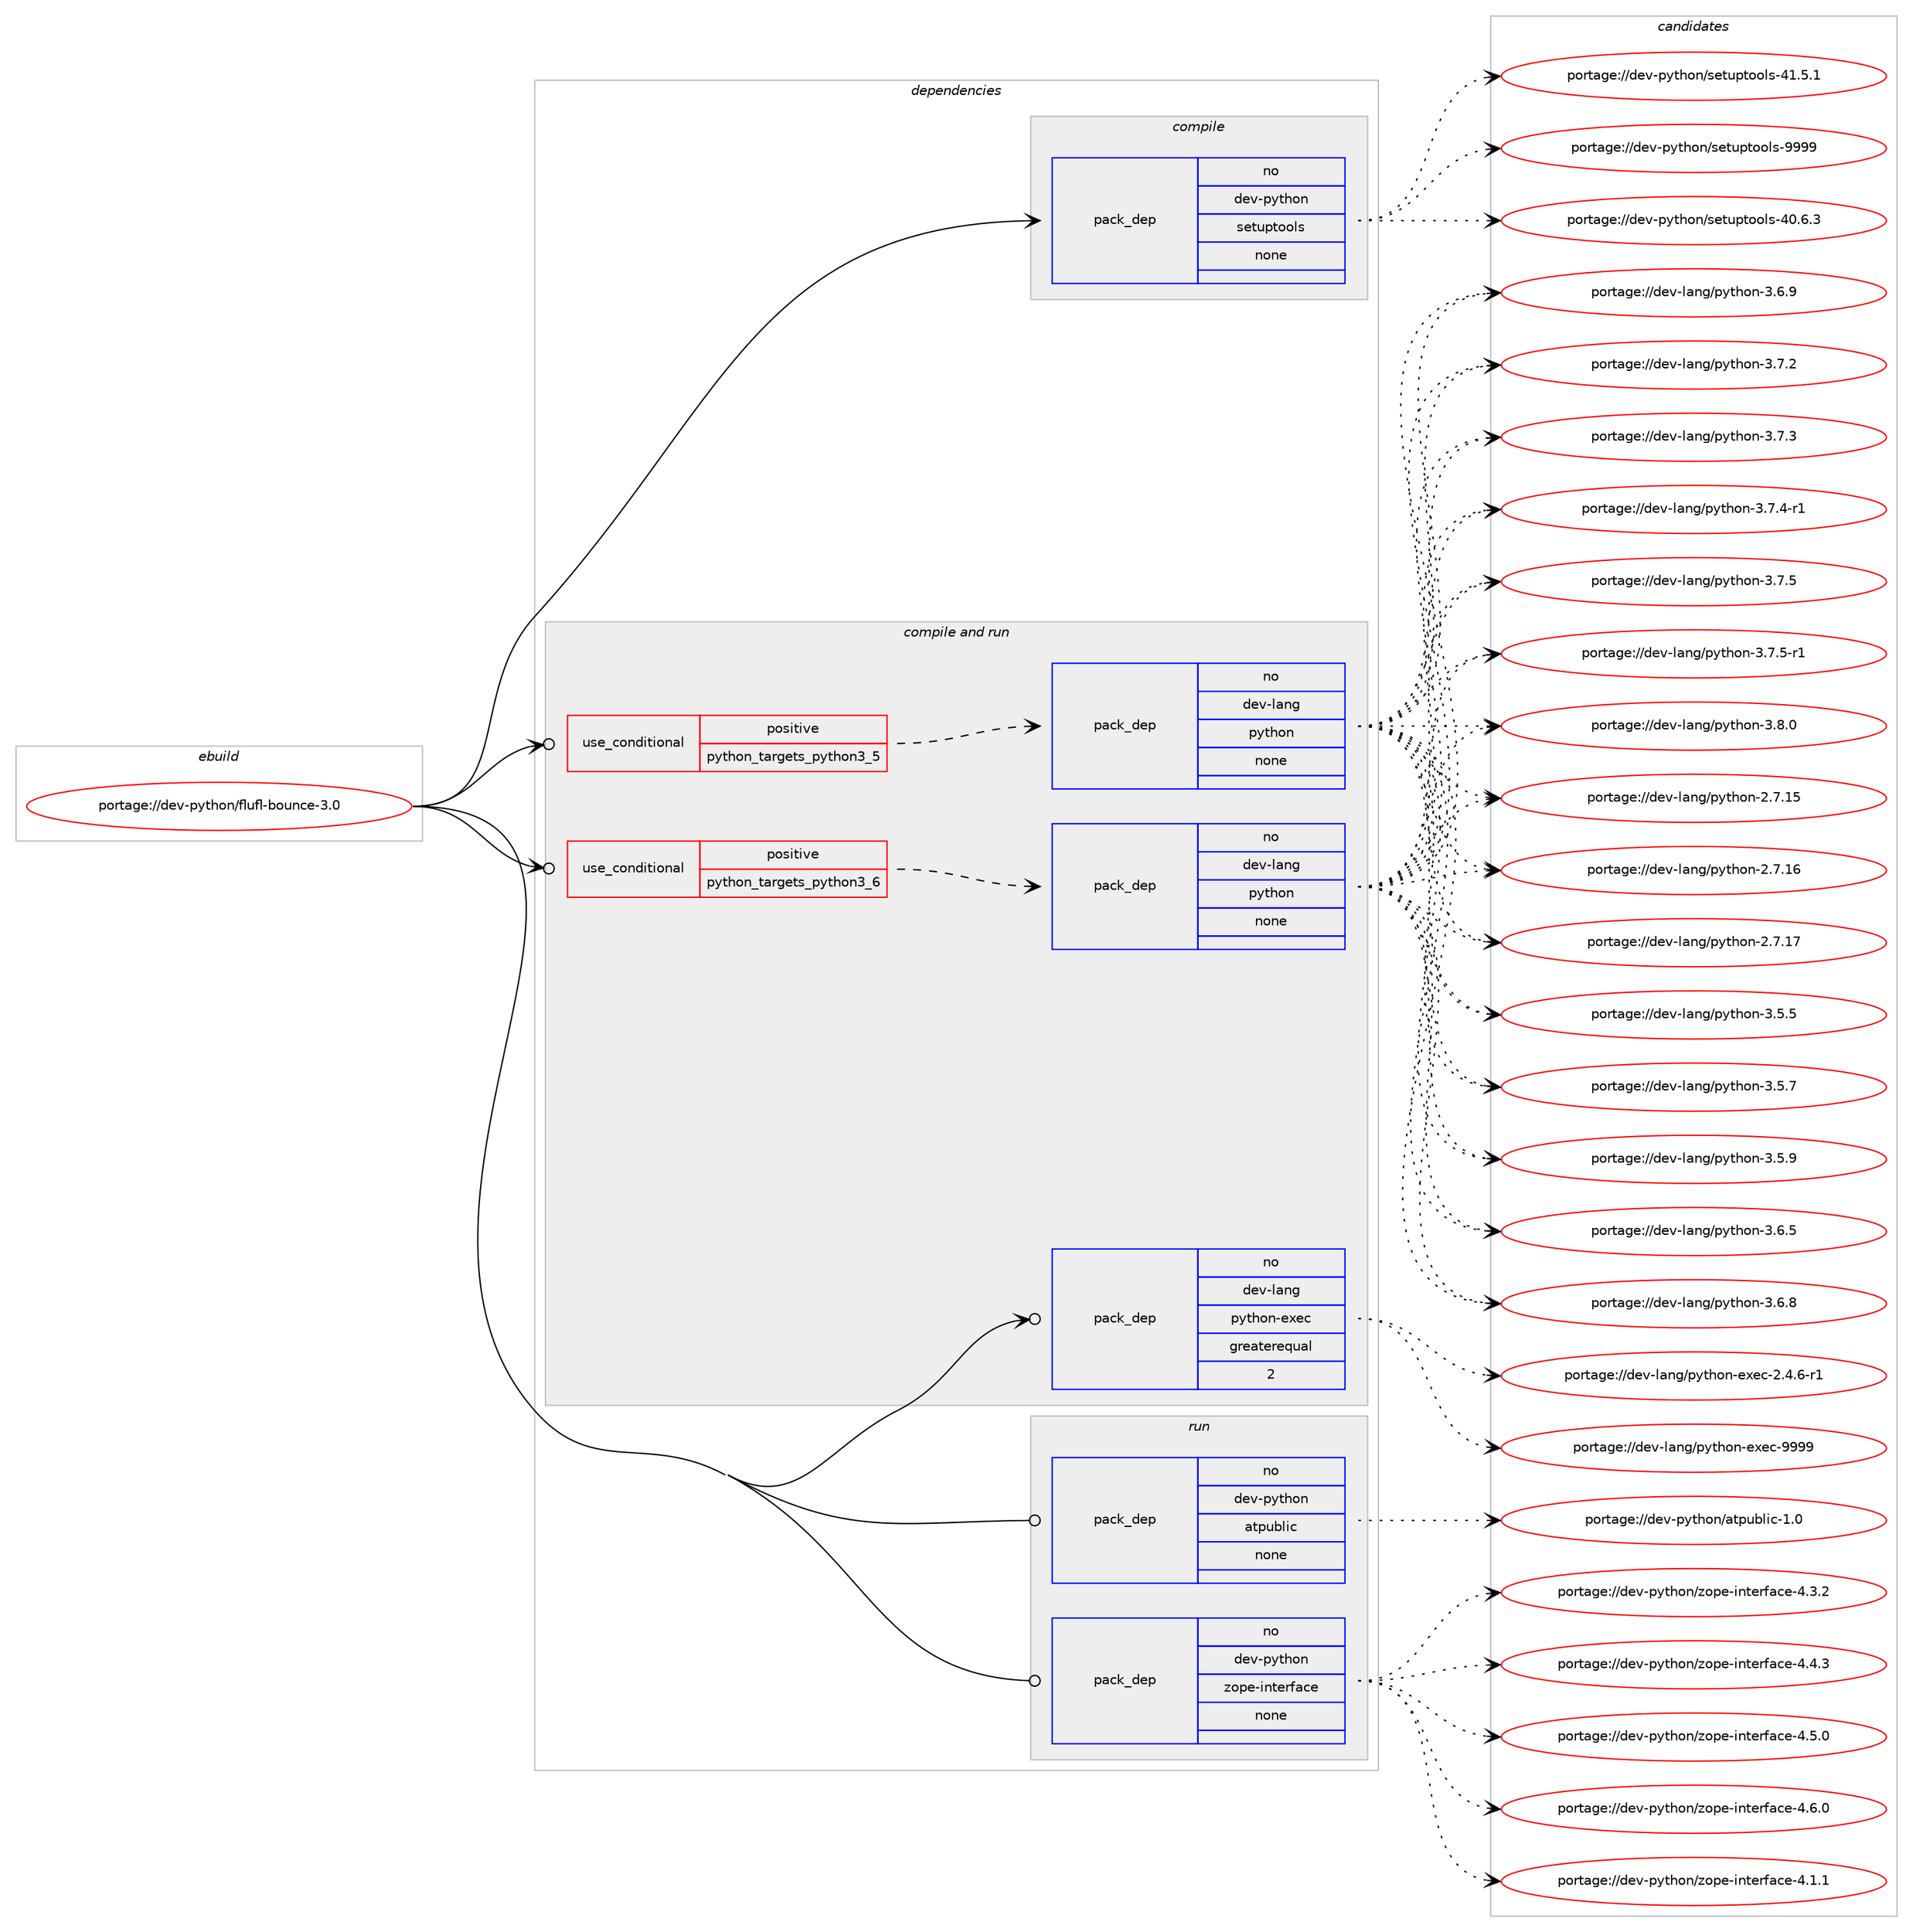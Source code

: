 digraph prolog {

# *************
# Graph options
# *************

newrank=true;
concentrate=true;
compound=true;
graph [rankdir=LR,fontname=Helvetica,fontsize=10,ranksep=1.5];#, ranksep=2.5, nodesep=0.2];
edge  [arrowhead=vee];
node  [fontname=Helvetica,fontsize=10];

# **********
# The ebuild
# **********

subgraph cluster_leftcol {
color=gray;
rank=same;
label=<<i>ebuild</i>>;
id [label="portage://dev-python/flufl-bounce-3.0", color=red, width=4, href="../dev-python/flufl-bounce-3.0.svg"];
}

# ****************
# The dependencies
# ****************

subgraph cluster_midcol {
color=gray;
label=<<i>dependencies</i>>;
subgraph cluster_compile {
fillcolor="#eeeeee";
style=filled;
label=<<i>compile</i>>;
subgraph pack108416 {
dependency140787 [label=<<TABLE BORDER="0" CELLBORDER="1" CELLSPACING="0" CELLPADDING="4" WIDTH="220"><TR><TD ROWSPAN="6" CELLPADDING="30">pack_dep</TD></TR><TR><TD WIDTH="110">no</TD></TR><TR><TD>dev-python</TD></TR><TR><TD>setuptools</TD></TR><TR><TD>none</TD></TR><TR><TD></TD></TR></TABLE>>, shape=none, color=blue];
}
id:e -> dependency140787:w [weight=20,style="solid",arrowhead="vee"];
}
subgraph cluster_compileandrun {
fillcolor="#eeeeee";
style=filled;
label=<<i>compile and run</i>>;
subgraph cond29043 {
dependency140788 [label=<<TABLE BORDER="0" CELLBORDER="1" CELLSPACING="0" CELLPADDING="4"><TR><TD ROWSPAN="3" CELLPADDING="10">use_conditional</TD></TR><TR><TD>positive</TD></TR><TR><TD>python_targets_python3_5</TD></TR></TABLE>>, shape=none, color=red];
subgraph pack108417 {
dependency140789 [label=<<TABLE BORDER="0" CELLBORDER="1" CELLSPACING="0" CELLPADDING="4" WIDTH="220"><TR><TD ROWSPAN="6" CELLPADDING="30">pack_dep</TD></TR><TR><TD WIDTH="110">no</TD></TR><TR><TD>dev-lang</TD></TR><TR><TD>python</TD></TR><TR><TD>none</TD></TR><TR><TD></TD></TR></TABLE>>, shape=none, color=blue];
}
dependency140788:e -> dependency140789:w [weight=20,style="dashed",arrowhead="vee"];
}
id:e -> dependency140788:w [weight=20,style="solid",arrowhead="odotvee"];
subgraph cond29044 {
dependency140790 [label=<<TABLE BORDER="0" CELLBORDER="1" CELLSPACING="0" CELLPADDING="4"><TR><TD ROWSPAN="3" CELLPADDING="10">use_conditional</TD></TR><TR><TD>positive</TD></TR><TR><TD>python_targets_python3_6</TD></TR></TABLE>>, shape=none, color=red];
subgraph pack108418 {
dependency140791 [label=<<TABLE BORDER="0" CELLBORDER="1" CELLSPACING="0" CELLPADDING="4" WIDTH="220"><TR><TD ROWSPAN="6" CELLPADDING="30">pack_dep</TD></TR><TR><TD WIDTH="110">no</TD></TR><TR><TD>dev-lang</TD></TR><TR><TD>python</TD></TR><TR><TD>none</TD></TR><TR><TD></TD></TR></TABLE>>, shape=none, color=blue];
}
dependency140790:e -> dependency140791:w [weight=20,style="dashed",arrowhead="vee"];
}
id:e -> dependency140790:w [weight=20,style="solid",arrowhead="odotvee"];
subgraph pack108419 {
dependency140792 [label=<<TABLE BORDER="0" CELLBORDER="1" CELLSPACING="0" CELLPADDING="4" WIDTH="220"><TR><TD ROWSPAN="6" CELLPADDING="30">pack_dep</TD></TR><TR><TD WIDTH="110">no</TD></TR><TR><TD>dev-lang</TD></TR><TR><TD>python-exec</TD></TR><TR><TD>greaterequal</TD></TR><TR><TD>2</TD></TR></TABLE>>, shape=none, color=blue];
}
id:e -> dependency140792:w [weight=20,style="solid",arrowhead="odotvee"];
}
subgraph cluster_run {
fillcolor="#eeeeee";
style=filled;
label=<<i>run</i>>;
subgraph pack108420 {
dependency140793 [label=<<TABLE BORDER="0" CELLBORDER="1" CELLSPACING="0" CELLPADDING="4" WIDTH="220"><TR><TD ROWSPAN="6" CELLPADDING="30">pack_dep</TD></TR><TR><TD WIDTH="110">no</TD></TR><TR><TD>dev-python</TD></TR><TR><TD>atpublic</TD></TR><TR><TD>none</TD></TR><TR><TD></TD></TR></TABLE>>, shape=none, color=blue];
}
id:e -> dependency140793:w [weight=20,style="solid",arrowhead="odot"];
subgraph pack108421 {
dependency140794 [label=<<TABLE BORDER="0" CELLBORDER="1" CELLSPACING="0" CELLPADDING="4" WIDTH="220"><TR><TD ROWSPAN="6" CELLPADDING="30">pack_dep</TD></TR><TR><TD WIDTH="110">no</TD></TR><TR><TD>dev-python</TD></TR><TR><TD>zope-interface</TD></TR><TR><TD>none</TD></TR><TR><TD></TD></TR></TABLE>>, shape=none, color=blue];
}
id:e -> dependency140794:w [weight=20,style="solid",arrowhead="odot"];
}
}

# **************
# The candidates
# **************

subgraph cluster_choices {
rank=same;
color=gray;
label=<<i>candidates</i>>;

subgraph choice108416 {
color=black;
nodesep=1;
choiceportage100101118451121211161041111104711510111611711211611111110811545524846544651 [label="portage://dev-python/setuptools-40.6.3", color=red, width=4,href="../dev-python/setuptools-40.6.3.svg"];
choiceportage100101118451121211161041111104711510111611711211611111110811545524946534649 [label="portage://dev-python/setuptools-41.5.1", color=red, width=4,href="../dev-python/setuptools-41.5.1.svg"];
choiceportage10010111845112121116104111110471151011161171121161111111081154557575757 [label="portage://dev-python/setuptools-9999", color=red, width=4,href="../dev-python/setuptools-9999.svg"];
dependency140787:e -> choiceportage100101118451121211161041111104711510111611711211611111110811545524846544651:w [style=dotted,weight="100"];
dependency140787:e -> choiceportage100101118451121211161041111104711510111611711211611111110811545524946534649:w [style=dotted,weight="100"];
dependency140787:e -> choiceportage10010111845112121116104111110471151011161171121161111111081154557575757:w [style=dotted,weight="100"];
}
subgraph choice108417 {
color=black;
nodesep=1;
choiceportage10010111845108971101034711212111610411111045504655464953 [label="portage://dev-lang/python-2.7.15", color=red, width=4,href="../dev-lang/python-2.7.15.svg"];
choiceportage10010111845108971101034711212111610411111045504655464954 [label="portage://dev-lang/python-2.7.16", color=red, width=4,href="../dev-lang/python-2.7.16.svg"];
choiceportage10010111845108971101034711212111610411111045504655464955 [label="portage://dev-lang/python-2.7.17", color=red, width=4,href="../dev-lang/python-2.7.17.svg"];
choiceportage100101118451089711010347112121116104111110455146534653 [label="portage://dev-lang/python-3.5.5", color=red, width=4,href="../dev-lang/python-3.5.5.svg"];
choiceportage100101118451089711010347112121116104111110455146534655 [label="portage://dev-lang/python-3.5.7", color=red, width=4,href="../dev-lang/python-3.5.7.svg"];
choiceportage100101118451089711010347112121116104111110455146534657 [label="portage://dev-lang/python-3.5.9", color=red, width=4,href="../dev-lang/python-3.5.9.svg"];
choiceportage100101118451089711010347112121116104111110455146544653 [label="portage://dev-lang/python-3.6.5", color=red, width=4,href="../dev-lang/python-3.6.5.svg"];
choiceportage100101118451089711010347112121116104111110455146544656 [label="portage://dev-lang/python-3.6.8", color=red, width=4,href="../dev-lang/python-3.6.8.svg"];
choiceportage100101118451089711010347112121116104111110455146544657 [label="portage://dev-lang/python-3.6.9", color=red, width=4,href="../dev-lang/python-3.6.9.svg"];
choiceportage100101118451089711010347112121116104111110455146554650 [label="portage://dev-lang/python-3.7.2", color=red, width=4,href="../dev-lang/python-3.7.2.svg"];
choiceportage100101118451089711010347112121116104111110455146554651 [label="portage://dev-lang/python-3.7.3", color=red, width=4,href="../dev-lang/python-3.7.3.svg"];
choiceportage1001011184510897110103471121211161041111104551465546524511449 [label="portage://dev-lang/python-3.7.4-r1", color=red, width=4,href="../dev-lang/python-3.7.4-r1.svg"];
choiceportage100101118451089711010347112121116104111110455146554653 [label="portage://dev-lang/python-3.7.5", color=red, width=4,href="../dev-lang/python-3.7.5.svg"];
choiceportage1001011184510897110103471121211161041111104551465546534511449 [label="portage://dev-lang/python-3.7.5-r1", color=red, width=4,href="../dev-lang/python-3.7.5-r1.svg"];
choiceportage100101118451089711010347112121116104111110455146564648 [label="portage://dev-lang/python-3.8.0", color=red, width=4,href="../dev-lang/python-3.8.0.svg"];
dependency140789:e -> choiceportage10010111845108971101034711212111610411111045504655464953:w [style=dotted,weight="100"];
dependency140789:e -> choiceportage10010111845108971101034711212111610411111045504655464954:w [style=dotted,weight="100"];
dependency140789:e -> choiceportage10010111845108971101034711212111610411111045504655464955:w [style=dotted,weight="100"];
dependency140789:e -> choiceportage100101118451089711010347112121116104111110455146534653:w [style=dotted,weight="100"];
dependency140789:e -> choiceportage100101118451089711010347112121116104111110455146534655:w [style=dotted,weight="100"];
dependency140789:e -> choiceportage100101118451089711010347112121116104111110455146534657:w [style=dotted,weight="100"];
dependency140789:e -> choiceportage100101118451089711010347112121116104111110455146544653:w [style=dotted,weight="100"];
dependency140789:e -> choiceportage100101118451089711010347112121116104111110455146544656:w [style=dotted,weight="100"];
dependency140789:e -> choiceportage100101118451089711010347112121116104111110455146544657:w [style=dotted,weight="100"];
dependency140789:e -> choiceportage100101118451089711010347112121116104111110455146554650:w [style=dotted,weight="100"];
dependency140789:e -> choiceportage100101118451089711010347112121116104111110455146554651:w [style=dotted,weight="100"];
dependency140789:e -> choiceportage1001011184510897110103471121211161041111104551465546524511449:w [style=dotted,weight="100"];
dependency140789:e -> choiceportage100101118451089711010347112121116104111110455146554653:w [style=dotted,weight="100"];
dependency140789:e -> choiceportage1001011184510897110103471121211161041111104551465546534511449:w [style=dotted,weight="100"];
dependency140789:e -> choiceportage100101118451089711010347112121116104111110455146564648:w [style=dotted,weight="100"];
}
subgraph choice108418 {
color=black;
nodesep=1;
choiceportage10010111845108971101034711212111610411111045504655464953 [label="portage://dev-lang/python-2.7.15", color=red, width=4,href="../dev-lang/python-2.7.15.svg"];
choiceportage10010111845108971101034711212111610411111045504655464954 [label="portage://dev-lang/python-2.7.16", color=red, width=4,href="../dev-lang/python-2.7.16.svg"];
choiceportage10010111845108971101034711212111610411111045504655464955 [label="portage://dev-lang/python-2.7.17", color=red, width=4,href="../dev-lang/python-2.7.17.svg"];
choiceportage100101118451089711010347112121116104111110455146534653 [label="portage://dev-lang/python-3.5.5", color=red, width=4,href="../dev-lang/python-3.5.5.svg"];
choiceportage100101118451089711010347112121116104111110455146534655 [label="portage://dev-lang/python-3.5.7", color=red, width=4,href="../dev-lang/python-3.5.7.svg"];
choiceportage100101118451089711010347112121116104111110455146534657 [label="portage://dev-lang/python-3.5.9", color=red, width=4,href="../dev-lang/python-3.5.9.svg"];
choiceportage100101118451089711010347112121116104111110455146544653 [label="portage://dev-lang/python-3.6.5", color=red, width=4,href="../dev-lang/python-3.6.5.svg"];
choiceportage100101118451089711010347112121116104111110455146544656 [label="portage://dev-lang/python-3.6.8", color=red, width=4,href="../dev-lang/python-3.6.8.svg"];
choiceportage100101118451089711010347112121116104111110455146544657 [label="portage://dev-lang/python-3.6.9", color=red, width=4,href="../dev-lang/python-3.6.9.svg"];
choiceportage100101118451089711010347112121116104111110455146554650 [label="portage://dev-lang/python-3.7.2", color=red, width=4,href="../dev-lang/python-3.7.2.svg"];
choiceportage100101118451089711010347112121116104111110455146554651 [label="portage://dev-lang/python-3.7.3", color=red, width=4,href="../dev-lang/python-3.7.3.svg"];
choiceportage1001011184510897110103471121211161041111104551465546524511449 [label="portage://dev-lang/python-3.7.4-r1", color=red, width=4,href="../dev-lang/python-3.7.4-r1.svg"];
choiceportage100101118451089711010347112121116104111110455146554653 [label="portage://dev-lang/python-3.7.5", color=red, width=4,href="../dev-lang/python-3.7.5.svg"];
choiceportage1001011184510897110103471121211161041111104551465546534511449 [label="portage://dev-lang/python-3.7.5-r1", color=red, width=4,href="../dev-lang/python-3.7.5-r1.svg"];
choiceportage100101118451089711010347112121116104111110455146564648 [label="portage://dev-lang/python-3.8.0", color=red, width=4,href="../dev-lang/python-3.8.0.svg"];
dependency140791:e -> choiceportage10010111845108971101034711212111610411111045504655464953:w [style=dotted,weight="100"];
dependency140791:e -> choiceportage10010111845108971101034711212111610411111045504655464954:w [style=dotted,weight="100"];
dependency140791:e -> choiceportage10010111845108971101034711212111610411111045504655464955:w [style=dotted,weight="100"];
dependency140791:e -> choiceportage100101118451089711010347112121116104111110455146534653:w [style=dotted,weight="100"];
dependency140791:e -> choiceportage100101118451089711010347112121116104111110455146534655:w [style=dotted,weight="100"];
dependency140791:e -> choiceportage100101118451089711010347112121116104111110455146534657:w [style=dotted,weight="100"];
dependency140791:e -> choiceportage100101118451089711010347112121116104111110455146544653:w [style=dotted,weight="100"];
dependency140791:e -> choiceportage100101118451089711010347112121116104111110455146544656:w [style=dotted,weight="100"];
dependency140791:e -> choiceportage100101118451089711010347112121116104111110455146544657:w [style=dotted,weight="100"];
dependency140791:e -> choiceportage100101118451089711010347112121116104111110455146554650:w [style=dotted,weight="100"];
dependency140791:e -> choiceportage100101118451089711010347112121116104111110455146554651:w [style=dotted,weight="100"];
dependency140791:e -> choiceportage1001011184510897110103471121211161041111104551465546524511449:w [style=dotted,weight="100"];
dependency140791:e -> choiceportage100101118451089711010347112121116104111110455146554653:w [style=dotted,weight="100"];
dependency140791:e -> choiceportage1001011184510897110103471121211161041111104551465546534511449:w [style=dotted,weight="100"];
dependency140791:e -> choiceportage100101118451089711010347112121116104111110455146564648:w [style=dotted,weight="100"];
}
subgraph choice108419 {
color=black;
nodesep=1;
choiceportage10010111845108971101034711212111610411111045101120101994550465246544511449 [label="portage://dev-lang/python-exec-2.4.6-r1", color=red, width=4,href="../dev-lang/python-exec-2.4.6-r1.svg"];
choiceportage10010111845108971101034711212111610411111045101120101994557575757 [label="portage://dev-lang/python-exec-9999", color=red, width=4,href="../dev-lang/python-exec-9999.svg"];
dependency140792:e -> choiceportage10010111845108971101034711212111610411111045101120101994550465246544511449:w [style=dotted,weight="100"];
dependency140792:e -> choiceportage10010111845108971101034711212111610411111045101120101994557575757:w [style=dotted,weight="100"];
}
subgraph choice108420 {
color=black;
nodesep=1;
choiceportage100101118451121211161041111104797116112117981081059945494648 [label="portage://dev-python/atpublic-1.0", color=red, width=4,href="../dev-python/atpublic-1.0.svg"];
dependency140793:e -> choiceportage100101118451121211161041111104797116112117981081059945494648:w [style=dotted,weight="100"];
}
subgraph choice108421 {
color=black;
nodesep=1;
choiceportage1001011184511212111610411111047122111112101451051101161011141029799101455246494649 [label="portage://dev-python/zope-interface-4.1.1", color=red, width=4,href="../dev-python/zope-interface-4.1.1.svg"];
choiceportage1001011184511212111610411111047122111112101451051101161011141029799101455246514650 [label="portage://dev-python/zope-interface-4.3.2", color=red, width=4,href="../dev-python/zope-interface-4.3.2.svg"];
choiceportage1001011184511212111610411111047122111112101451051101161011141029799101455246524651 [label="portage://dev-python/zope-interface-4.4.3", color=red, width=4,href="../dev-python/zope-interface-4.4.3.svg"];
choiceportage1001011184511212111610411111047122111112101451051101161011141029799101455246534648 [label="portage://dev-python/zope-interface-4.5.0", color=red, width=4,href="../dev-python/zope-interface-4.5.0.svg"];
choiceportage1001011184511212111610411111047122111112101451051101161011141029799101455246544648 [label="portage://dev-python/zope-interface-4.6.0", color=red, width=4,href="../dev-python/zope-interface-4.6.0.svg"];
dependency140794:e -> choiceportage1001011184511212111610411111047122111112101451051101161011141029799101455246494649:w [style=dotted,weight="100"];
dependency140794:e -> choiceportage1001011184511212111610411111047122111112101451051101161011141029799101455246514650:w [style=dotted,weight="100"];
dependency140794:e -> choiceportage1001011184511212111610411111047122111112101451051101161011141029799101455246524651:w [style=dotted,weight="100"];
dependency140794:e -> choiceportage1001011184511212111610411111047122111112101451051101161011141029799101455246534648:w [style=dotted,weight="100"];
dependency140794:e -> choiceportage1001011184511212111610411111047122111112101451051101161011141029799101455246544648:w [style=dotted,weight="100"];
}
}

}

